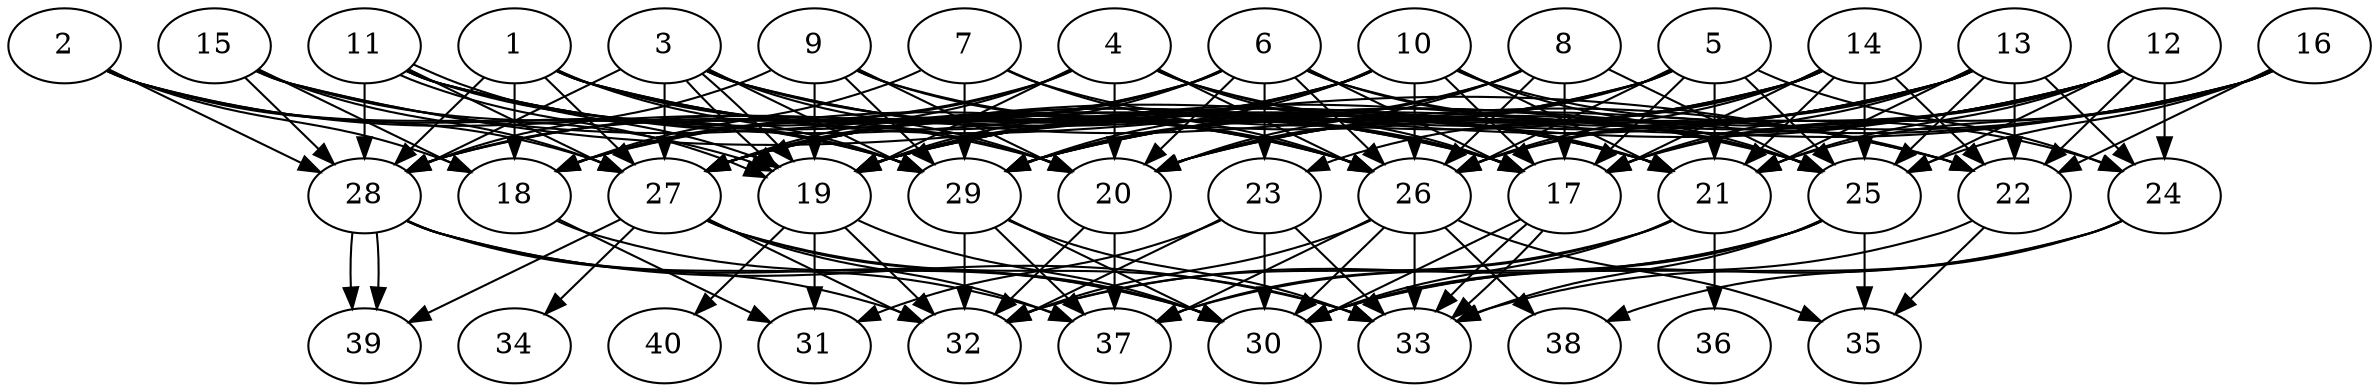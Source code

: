 // DAG automatically generated by daggen at Thu Oct  3 14:06:49 2019
// ./daggen --dot -n 40 --ccr 0.5 --fat 0.7 --regular 0.7 --density 0.9 --mindata 5242880 --maxdata 52428800 
digraph G {
  1 [size="31270912", alpha="0.02", expect_size="15635456"] 
  1 -> 18 [size ="15635456"]
  1 -> 20 [size ="15635456"]
  1 -> 21 [size ="15635456"]
  1 -> 25 [size ="15635456"]
  1 -> 26 [size ="15635456"]
  1 -> 27 [size ="15635456"]
  1 -> 28 [size ="15635456"]
  1 -> 29 [size ="15635456"]
  2 [size="45987840", alpha="0.13", expect_size="22993920"] 
  2 -> 18 [size ="22993920"]
  2 -> 19 [size ="22993920"]
  2 -> 20 [size ="22993920"]
  2 -> 27 [size ="22993920"]
  2 -> 28 [size ="22993920"]
  2 -> 29 [size ="22993920"]
  3 [size="68044800", alpha="0.13", expect_size="34022400"] 
  3 -> 19 [size ="34022400"]
  3 -> 19 [size ="34022400"]
  3 -> 20 [size ="34022400"]
  3 -> 21 [size ="34022400"]
  3 -> 22 [size ="34022400"]
  3 -> 26 [size ="34022400"]
  3 -> 27 [size ="34022400"]
  3 -> 28 [size ="34022400"]
  3 -> 29 [size ="34022400"]
  4 [size="102973440", alpha="0.03", expect_size="51486720"] 
  4 -> 17 [size ="51486720"]
  4 -> 18 [size ="51486720"]
  4 -> 19 [size ="51486720"]
  4 -> 20 [size ="51486720"]
  4 -> 21 [size ="51486720"]
  4 -> 25 [size ="51486720"]
  4 -> 26 [size ="51486720"]
  4 -> 27 [size ="51486720"]
  4 -> 28 [size ="51486720"]
  5 [size="76843008", alpha="0.18", expect_size="38421504"] 
  5 -> 17 [size ="38421504"]
  5 -> 18 [size ="38421504"]
  5 -> 20 [size ="38421504"]
  5 -> 21 [size ="38421504"]
  5 -> 24 [size ="38421504"]
  5 -> 25 [size ="38421504"]
  5 -> 26 [size ="38421504"]
  5 -> 27 [size ="38421504"]
  5 -> 29 [size ="38421504"]
  6 [size="95141888", alpha="0.17", expect_size="47570944"] 
  6 -> 17 [size ="47570944"]
  6 -> 18 [size ="47570944"]
  6 -> 19 [size ="47570944"]
  6 -> 20 [size ="47570944"]
  6 -> 22 [size ="47570944"]
  6 -> 23 [size ="47570944"]
  6 -> 25 [size ="47570944"]
  6 -> 26 [size ="47570944"]
  6 -> 27 [size ="47570944"]
  6 -> 28 [size ="47570944"]
  7 [size="42829824", alpha="0.18", expect_size="21414912"] 
  7 -> 17 [size ="21414912"]
  7 -> 18 [size ="21414912"]
  7 -> 26 [size ="21414912"]
  7 -> 29 [size ="21414912"]
  8 [size="69773312", alpha="0.14", expect_size="34886656"] 
  8 -> 17 [size ="34886656"]
  8 -> 19 [size ="34886656"]
  8 -> 20 [size ="34886656"]
  8 -> 25 [size ="34886656"]
  8 -> 26 [size ="34886656"]
  8 -> 29 [size ="34886656"]
  9 [size="51062784", alpha="0.01", expect_size="25531392"] 
  9 -> 17 [size ="25531392"]
  9 -> 19 [size ="25531392"]
  9 -> 20 [size ="25531392"]
  9 -> 26 [size ="25531392"]
  9 -> 28 [size ="25531392"]
  9 -> 29 [size ="25531392"]
  10 [size="42801152", alpha="0.11", expect_size="21400576"] 
  10 -> 17 [size ="21400576"]
  10 -> 18 [size ="21400576"]
  10 -> 19 [size ="21400576"]
  10 -> 21 [size ="21400576"]
  10 -> 24 [size ="21400576"]
  10 -> 25 [size ="21400576"]
  10 -> 26 [size ="21400576"]
  10 -> 27 [size ="21400576"]
  10 -> 28 [size ="21400576"]
  10 -> 29 [size ="21400576"]
  11 [size="76156928", alpha="0.17", expect_size="38078464"] 
  11 -> 17 [size ="38078464"]
  11 -> 19 [size ="38078464"]
  11 -> 19 [size ="38078464"]
  11 -> 21 [size ="38078464"]
  11 -> 26 [size ="38078464"]
  11 -> 27 [size ="38078464"]
  11 -> 28 [size ="38078464"]
  11 -> 29 [size ="38078464"]
  12 [size="85313536", alpha="0.20", expect_size="42656768"] 
  12 -> 17 [size ="42656768"]
  12 -> 19 [size ="42656768"]
  12 -> 20 [size ="42656768"]
  12 -> 21 [size ="42656768"]
  12 -> 22 [size ="42656768"]
  12 -> 24 [size ="42656768"]
  12 -> 25 [size ="42656768"]
  12 -> 26 [size ="42656768"]
  12 -> 27 [size ="42656768"]
  12 -> 29 [size ="42656768"]
  13 [size="53045248", alpha="0.14", expect_size="26522624"] 
  13 -> 17 [size ="26522624"]
  13 -> 19 [size ="26522624"]
  13 -> 20 [size ="26522624"]
  13 -> 21 [size ="26522624"]
  13 -> 22 [size ="26522624"]
  13 -> 24 [size ="26522624"]
  13 -> 25 [size ="26522624"]
  13 -> 26 [size ="26522624"]
  13 -> 27 [size ="26522624"]
  13 -> 29 [size ="26522624"]
  14 [size="18477056", alpha="0.04", expect_size="9238528"] 
  14 -> 17 [size ="9238528"]
  14 -> 19 [size ="9238528"]
  14 -> 21 [size ="9238528"]
  14 -> 22 [size ="9238528"]
  14 -> 23 [size ="9238528"]
  14 -> 25 [size ="9238528"]
  14 -> 26 [size ="9238528"]
  14 -> 27 [size ="9238528"]
  14 -> 29 [size ="9238528"]
  15 [size="32223232", alpha="0.13", expect_size="16111616"] 
  15 -> 17 [size ="16111616"]
  15 -> 18 [size ="16111616"]
  15 -> 22 [size ="16111616"]
  15 -> 27 [size ="16111616"]
  15 -> 28 [size ="16111616"]
  15 -> 29 [size ="16111616"]
  16 [size="24184832", alpha="0.16", expect_size="12092416"] 
  16 -> 17 [size ="12092416"]
  16 -> 19 [size ="12092416"]
  16 -> 20 [size ="12092416"]
  16 -> 21 [size ="12092416"]
  16 -> 22 [size ="12092416"]
  16 -> 25 [size ="12092416"]
  16 -> 29 [size ="12092416"]
  17 [size="104030208", alpha="0.02", expect_size="52015104"] 
  17 -> 30 [size ="52015104"]
  17 -> 33 [size ="52015104"]
  17 -> 33 [size ="52015104"]
  18 [size="96364544", alpha="0.15", expect_size="48182272"] 
  18 -> 30 [size ="48182272"]
  18 -> 31 [size ="48182272"]
  19 [size="69206016", alpha="0.17", expect_size="34603008"] 
  19 -> 30 [size ="34603008"]
  19 -> 31 [size ="34603008"]
  19 -> 32 [size ="34603008"]
  19 -> 40 [size ="34603008"]
  20 [size="75470848", alpha="0.18", expect_size="37735424"] 
  20 -> 32 [size ="37735424"]
  20 -> 37 [size ="37735424"]
  21 [size="35241984", alpha="0.03", expect_size="17620992"] 
  21 -> 30 [size ="17620992"]
  21 -> 32 [size ="17620992"]
  21 -> 36 [size ="17620992"]
  21 -> 37 [size ="17620992"]
  22 [size="21252096", alpha="0.16", expect_size="10626048"] 
  22 -> 30 [size ="10626048"]
  22 -> 35 [size ="10626048"]
  23 [size="19685376", alpha="0.01", expect_size="9842688"] 
  23 -> 30 [size ="9842688"]
  23 -> 31 [size ="9842688"]
  23 -> 32 [size ="9842688"]
  23 -> 33 [size ="9842688"]
  24 [size="85327872", alpha="0.06", expect_size="42663936"] 
  24 -> 30 [size ="42663936"]
  24 -> 33 [size ="42663936"]
  24 -> 38 [size ="42663936"]
  25 [size="104665088", alpha="0.05", expect_size="52332544"] 
  25 -> 30 [size ="52332544"]
  25 -> 32 [size ="52332544"]
  25 -> 33 [size ="52332544"]
  25 -> 35 [size ="52332544"]
  25 -> 37 [size ="52332544"]
  26 [size="73644032", alpha="0.01", expect_size="36822016"] 
  26 -> 30 [size ="36822016"]
  26 -> 32 [size ="36822016"]
  26 -> 33 [size ="36822016"]
  26 -> 35 [size ="36822016"]
  26 -> 37 [size ="36822016"]
  26 -> 38 [size ="36822016"]
  27 [size="56393728", alpha="0.05", expect_size="28196864"] 
  27 -> 30 [size ="28196864"]
  27 -> 32 [size ="28196864"]
  27 -> 33 [size ="28196864"]
  27 -> 34 [size ="28196864"]
  27 -> 37 [size ="28196864"]
  27 -> 39 [size ="28196864"]
  28 [size="66928640", alpha="0.01", expect_size="33464320"] 
  28 -> 30 [size ="33464320"]
  28 -> 32 [size ="33464320"]
  28 -> 33 [size ="33464320"]
  28 -> 37 [size ="33464320"]
  28 -> 39 [size ="33464320"]
  28 -> 39 [size ="33464320"]
  29 [size="44085248", alpha="0.06", expect_size="22042624"] 
  29 -> 30 [size ="22042624"]
  29 -> 32 [size ="22042624"]
  29 -> 33 [size ="22042624"]
  29 -> 37 [size ="22042624"]
  30 [size="30613504", alpha="0.17", expect_size="15306752"] 
  31 [size="21557248", alpha="0.03", expect_size="10778624"] 
  32 [size="37707776", alpha="0.04", expect_size="18853888"] 
  33 [size="20193280", alpha="0.14", expect_size="10096640"] 
  34 [size="26576896", alpha="0.06", expect_size="13288448"] 
  35 [size="54970368", alpha="0.03", expect_size="27485184"] 
  36 [size="77365248", alpha="0.03", expect_size="38682624"] 
  37 [size="84041728", alpha="0.02", expect_size="42020864"] 
  38 [size="12978176", alpha="0.19", expect_size="6489088"] 
  39 [size="17831936", alpha="0.09", expect_size="8915968"] 
  40 [size="44812288", alpha="0.13", expect_size="22406144"] 
}
